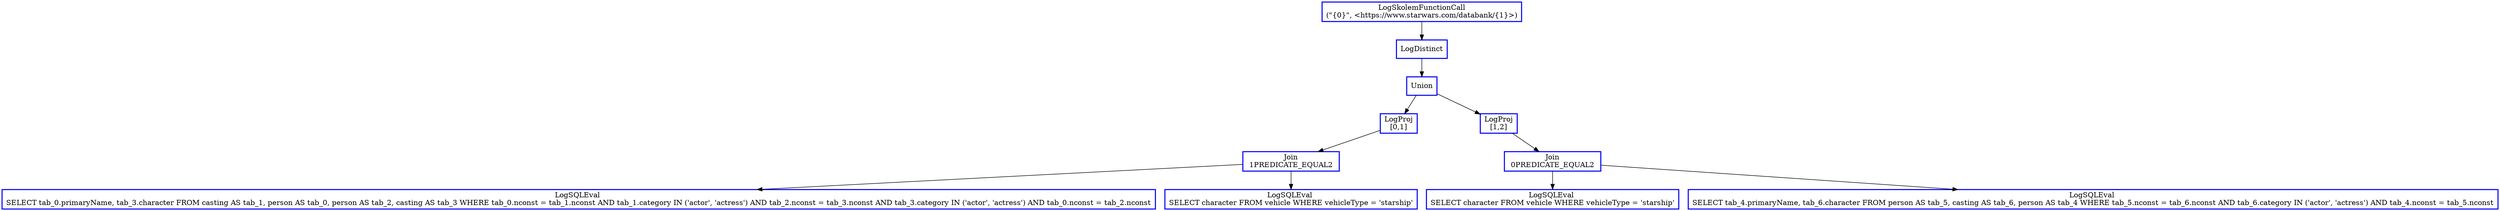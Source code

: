 digraph  g{
node [shape=rectangle, color=black, fontcolor=black, style=bold]
0 [label="LogSkolemFunctionCall
(\"{0}\", <https://www.starwars.com/databank/{1}>)" , color = blue] ; 
1 [label="LogDistinct" , color = blue] ; 
0 -> 1 ; 
2 [label="Union", color = blue] ; 
1 -> 2 ; 
3 [label="LogProj
[0,1]" , color = blue] ; 
2 -> 3 ; 
4 [label="Join\n 1PREDICATE_EQUAL2 ", color = blue] ; 
3 -> 4 ; 
5 [label="LogSQLEval 
SELECT tab_0.primaryName, tab_3.character FROM casting AS tab_1, person AS tab_0, person AS tab_2, casting AS tab_3 WHERE tab_0.nconst = tab_1.nconst AND tab_1.category IN ('actor', 'actress') AND tab_2.nconst = tab_3.nconst AND tab_3.category IN ('actor', 'actress') AND tab_0.nconst = tab_2.nconst", color = blue] ; 
4 -> 5 ; 
6 [label="LogSQLEval 
SELECT character FROM vehicle WHERE vehicleType = 'starship'", color = blue] ; 
4 -> 6 ; 
8 [label="LogProj
[1,2]" , color = blue] ; 
2 -> 8 ; 
9 [label="Join\n 0PREDICATE_EQUAL2 ", color = blue] ; 
8 -> 9 ; 
10 [label="LogSQLEval 
SELECT character FROM vehicle WHERE vehicleType = 'starship'", color = blue] ; 
9 -> 10 ; 
11 [label="LogSQLEval 
SELECT tab_4.primaryName, tab_6.character FROM person AS tab_5, casting AS tab_6, person AS tab_4 WHERE tab_5.nconst = tab_6.nconst AND tab_6.category IN ('actor', 'actress') AND tab_4.nconst = tab_5.nconst", color = blue] ; 
9 -> 11 ; 
}

